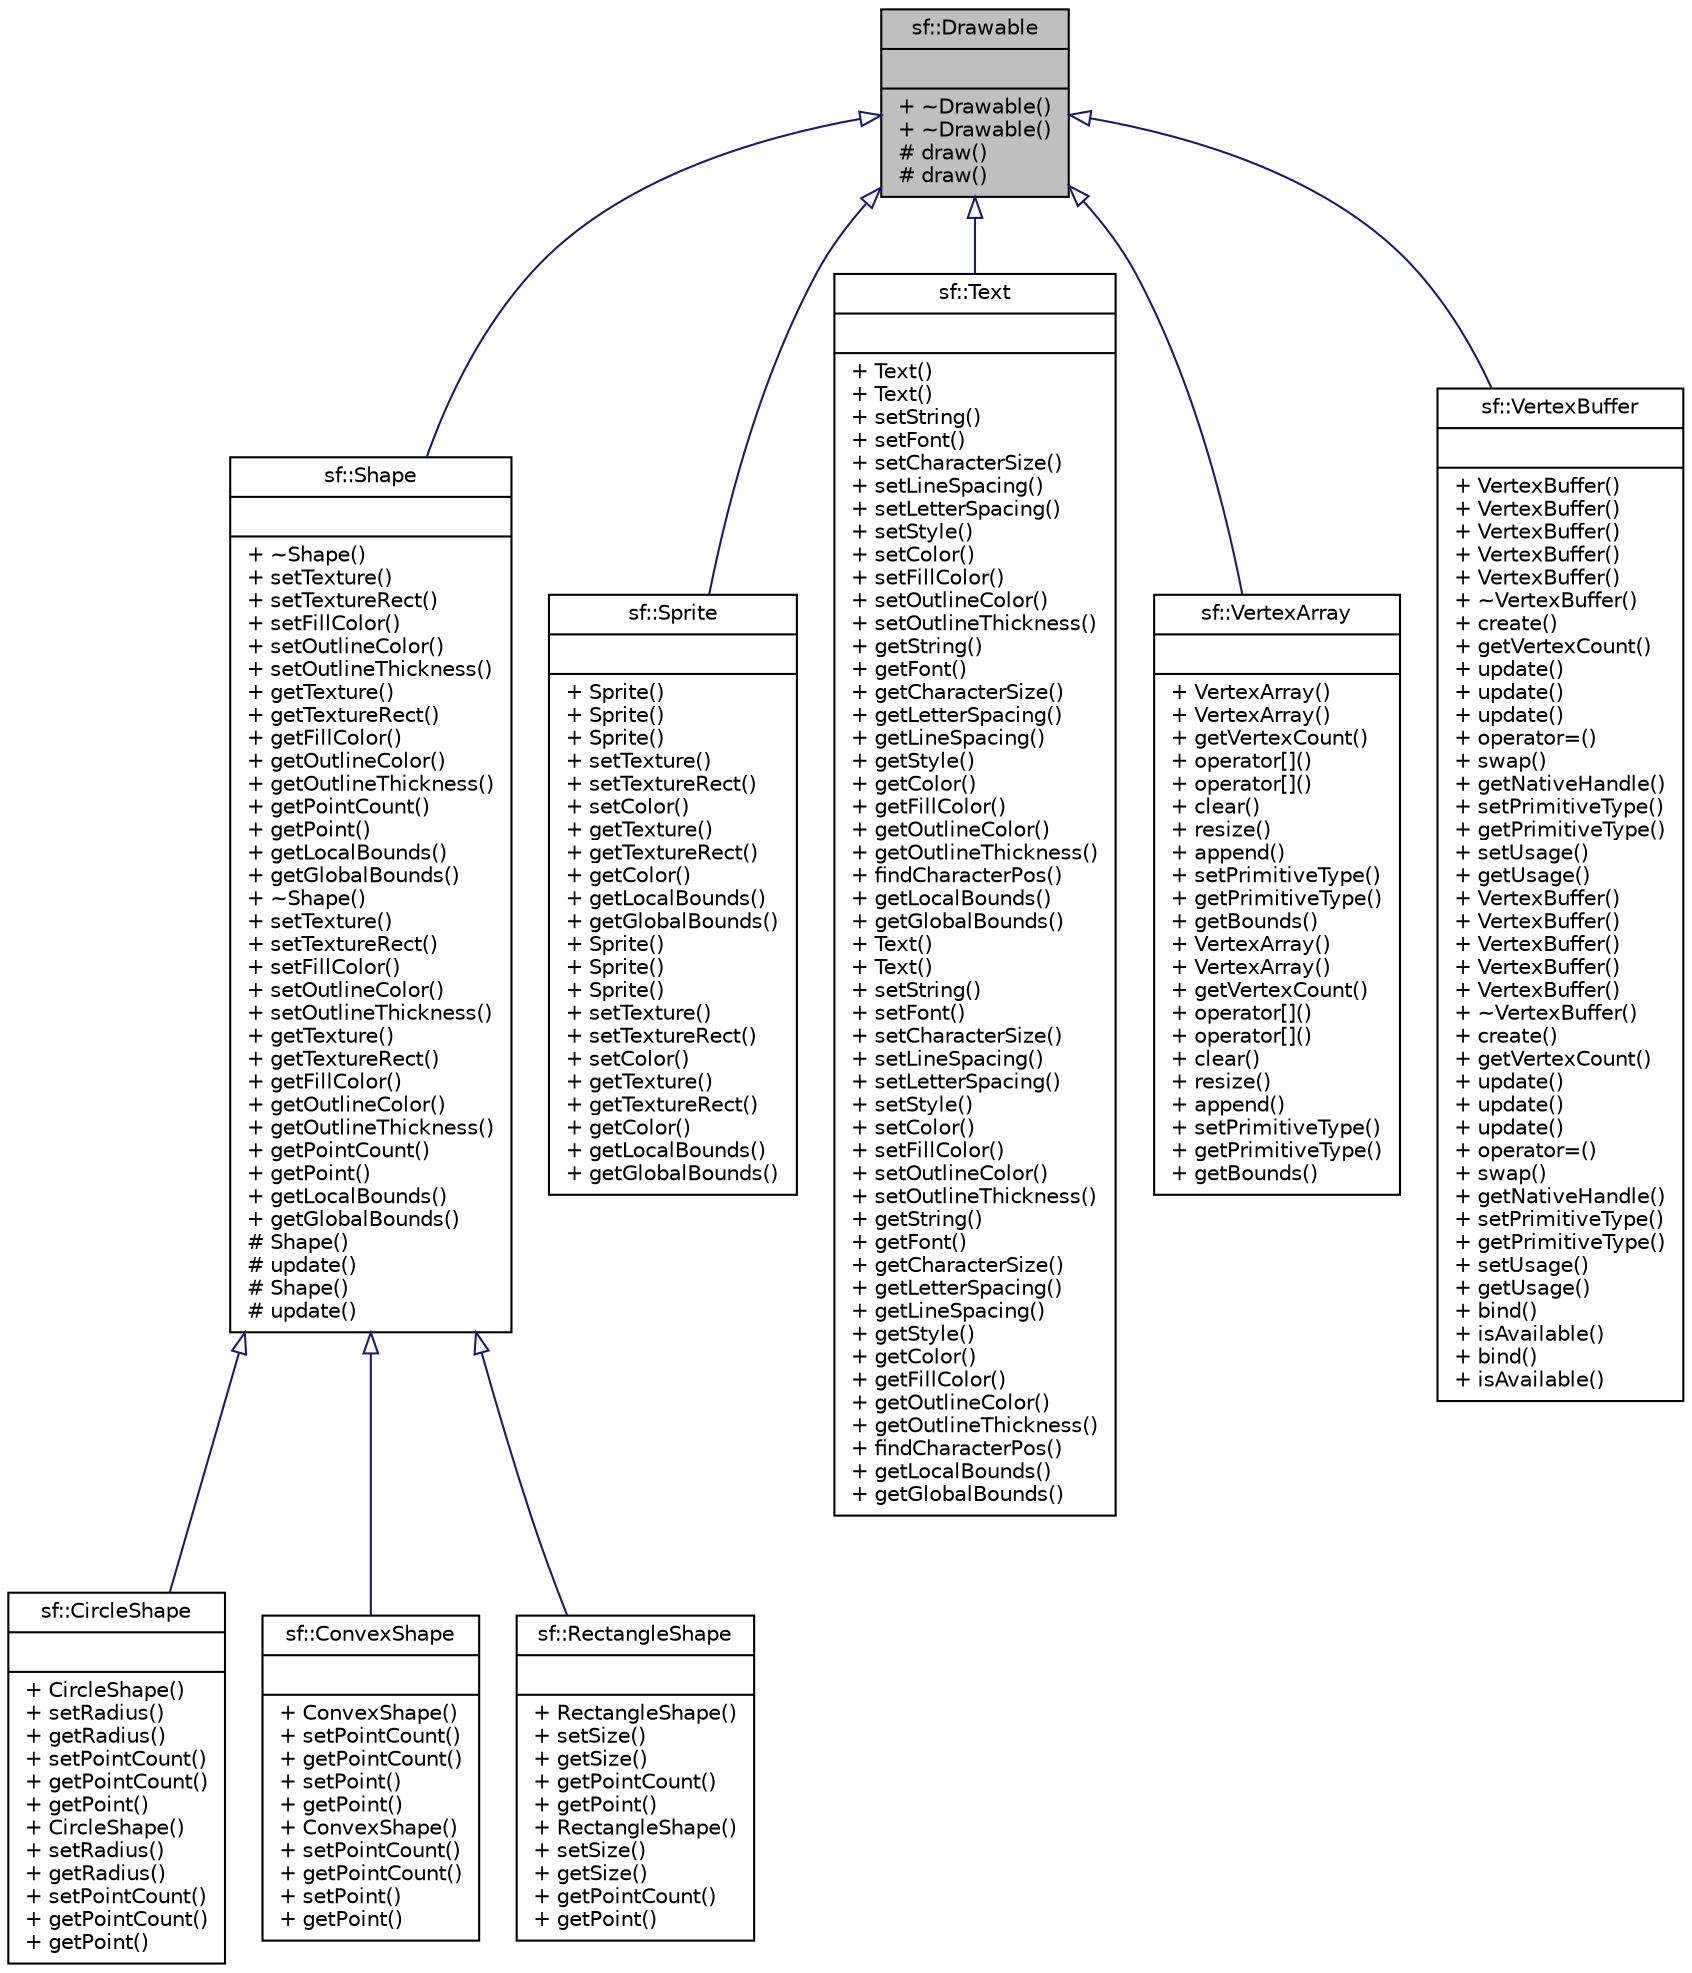 digraph "sf::Drawable"
{
 // LATEX_PDF_SIZE
  edge [fontname="Helvetica",fontsize="10",labelfontname="Helvetica",labelfontsize="10"];
  node [fontname="Helvetica",fontsize="10",shape=record];
  Node1 [label="{sf::Drawable\n||+ ~Drawable()\l+ ~Drawable()\l# draw()\l# draw()\l}",height=0.2,width=0.4,color="black", fillcolor="grey75", style="filled", fontcolor="black",tooltip="Abstract base class for objects that can be drawn to a render target."];
  Node1 -> Node2 [dir="back",color="midnightblue",fontsize="10",style="solid",arrowtail="onormal",fontname="Helvetica"];
  Node2 [label="{sf::Shape\n||+ ~Shape()\l+ setTexture()\l+ setTextureRect()\l+ setFillColor()\l+ setOutlineColor()\l+ setOutlineThickness()\l+ getTexture()\l+ getTextureRect()\l+ getFillColor()\l+ getOutlineColor()\l+ getOutlineThickness()\l+ getPointCount()\l+ getPoint()\l+ getLocalBounds()\l+ getGlobalBounds()\l+ ~Shape()\l+ setTexture()\l+ setTextureRect()\l+ setFillColor()\l+ setOutlineColor()\l+ setOutlineThickness()\l+ getTexture()\l+ getTextureRect()\l+ getFillColor()\l+ getOutlineColor()\l+ getOutlineThickness()\l+ getPointCount()\l+ getPoint()\l+ getLocalBounds()\l+ getGlobalBounds()\l# Shape()\l# update()\l# Shape()\l# update()\l}",height=0.2,width=0.4,color="black", fillcolor="white", style="filled",URL="$classsf_1_1Shape.html",tooltip="Base class for textured shapes with outline."];
  Node2 -> Node3 [dir="back",color="midnightblue",fontsize="10",style="solid",arrowtail="onormal",fontname="Helvetica"];
  Node3 [label="{sf::CircleShape\n||+ CircleShape()\l+ setRadius()\l+ getRadius()\l+ setPointCount()\l+ getPointCount()\l+ getPoint()\l+ CircleShape()\l+ setRadius()\l+ getRadius()\l+ setPointCount()\l+ getPointCount()\l+ getPoint()\l}",height=0.2,width=0.4,color="black", fillcolor="white", style="filled",URL="$classsf_1_1CircleShape.html",tooltip="Specialized shape representing a circle."];
  Node2 -> Node4 [dir="back",color="midnightblue",fontsize="10",style="solid",arrowtail="onormal",fontname="Helvetica"];
  Node4 [label="{sf::ConvexShape\n||+ ConvexShape()\l+ setPointCount()\l+ getPointCount()\l+ setPoint()\l+ getPoint()\l+ ConvexShape()\l+ setPointCount()\l+ getPointCount()\l+ setPoint()\l+ getPoint()\l}",height=0.2,width=0.4,color="black", fillcolor="white", style="filled",URL="$classsf_1_1ConvexShape.html",tooltip="Specialized shape representing a convex polygon."];
  Node2 -> Node5 [dir="back",color="midnightblue",fontsize="10",style="solid",arrowtail="onormal",fontname="Helvetica"];
  Node5 [label="{sf::RectangleShape\n||+ RectangleShape()\l+ setSize()\l+ getSize()\l+ getPointCount()\l+ getPoint()\l+ RectangleShape()\l+ setSize()\l+ getSize()\l+ getPointCount()\l+ getPoint()\l}",height=0.2,width=0.4,color="black", fillcolor="white", style="filled",URL="$classsf_1_1RectangleShape.html",tooltip="Specialized shape representing a rectangle."];
  Node1 -> Node6 [dir="back",color="midnightblue",fontsize="10",style="solid",arrowtail="onormal",fontname="Helvetica"];
  Node6 [label="{sf::Sprite\n||+ Sprite()\l+ Sprite()\l+ Sprite()\l+ setTexture()\l+ setTextureRect()\l+ setColor()\l+ getTexture()\l+ getTextureRect()\l+ getColor()\l+ getLocalBounds()\l+ getGlobalBounds()\l+ Sprite()\l+ Sprite()\l+ Sprite()\l+ setTexture()\l+ setTextureRect()\l+ setColor()\l+ getTexture()\l+ getTextureRect()\l+ getColor()\l+ getLocalBounds()\l+ getGlobalBounds()\l}",height=0.2,width=0.4,color="black", fillcolor="white", style="filled",URL="$classsf_1_1Sprite.html",tooltip="Drawable representation of a texture, with its own transformations, color, etc."];
  Node1 -> Node7 [dir="back",color="midnightblue",fontsize="10",style="solid",arrowtail="onormal",fontname="Helvetica"];
  Node7 [label="{sf::Text\n||+ Text()\l+ Text()\l+ setString()\l+ setFont()\l+ setCharacterSize()\l+ setLineSpacing()\l+ setLetterSpacing()\l+ setStyle()\l+ setColor()\l+ setFillColor()\l+ setOutlineColor()\l+ setOutlineThickness()\l+ getString()\l+ getFont()\l+ getCharacterSize()\l+ getLetterSpacing()\l+ getLineSpacing()\l+ getStyle()\l+ getColor()\l+ getFillColor()\l+ getOutlineColor()\l+ getOutlineThickness()\l+ findCharacterPos()\l+ getLocalBounds()\l+ getGlobalBounds()\l+ Text()\l+ Text()\l+ setString()\l+ setFont()\l+ setCharacterSize()\l+ setLineSpacing()\l+ setLetterSpacing()\l+ setStyle()\l+ setColor()\l+ setFillColor()\l+ setOutlineColor()\l+ setOutlineThickness()\l+ getString()\l+ getFont()\l+ getCharacterSize()\l+ getLetterSpacing()\l+ getLineSpacing()\l+ getStyle()\l+ getColor()\l+ getFillColor()\l+ getOutlineColor()\l+ getOutlineThickness()\l+ findCharacterPos()\l+ getLocalBounds()\l+ getGlobalBounds()\l}",height=0.2,width=0.4,color="black", fillcolor="white", style="filled",URL="$classsf_1_1Text.html",tooltip="Graphical text that can be drawn to a render target."];
  Node1 -> Node8 [dir="back",color="midnightblue",fontsize="10",style="solid",arrowtail="onormal",fontname="Helvetica"];
  Node8 [label="{sf::VertexArray\n||+ VertexArray()\l+ VertexArray()\l+ getVertexCount()\l+ operator[]()\l+ operator[]()\l+ clear()\l+ resize()\l+ append()\l+ setPrimitiveType()\l+ getPrimitiveType()\l+ getBounds()\l+ VertexArray()\l+ VertexArray()\l+ getVertexCount()\l+ operator[]()\l+ operator[]()\l+ clear()\l+ resize()\l+ append()\l+ setPrimitiveType()\l+ getPrimitiveType()\l+ getBounds()\l}",height=0.2,width=0.4,color="black", fillcolor="white", style="filled",URL="$classsf_1_1VertexArray.html",tooltip="Define a set of one or more 2D primitives."];
  Node1 -> Node9 [dir="back",color="midnightblue",fontsize="10",style="solid",arrowtail="onormal",fontname="Helvetica"];
  Node9 [label="{sf::VertexBuffer\n||+ VertexBuffer()\l+ VertexBuffer()\l+ VertexBuffer()\l+ VertexBuffer()\l+ VertexBuffer()\l+ ~VertexBuffer()\l+ create()\l+ getVertexCount()\l+ update()\l+ update()\l+ update()\l+ operator=()\l+ swap()\l+ getNativeHandle()\l+ setPrimitiveType()\l+ getPrimitiveType()\l+ setUsage()\l+ getUsage()\l+ VertexBuffer()\l+ VertexBuffer()\l+ VertexBuffer()\l+ VertexBuffer()\l+ VertexBuffer()\l+ ~VertexBuffer()\l+ create()\l+ getVertexCount()\l+ update()\l+ update()\l+ update()\l+ operator=()\l+ swap()\l+ getNativeHandle()\l+ setPrimitiveType()\l+ getPrimitiveType()\l+ setUsage()\l+ getUsage()\l+ bind()\l+ isAvailable()\l+ bind()\l+ isAvailable()\l}",height=0.2,width=0.4,color="black", fillcolor="white", style="filled",URL="$classsf_1_1VertexBuffer.html",tooltip="Vertex buffer storage for one or more 2D primitives."];
}

